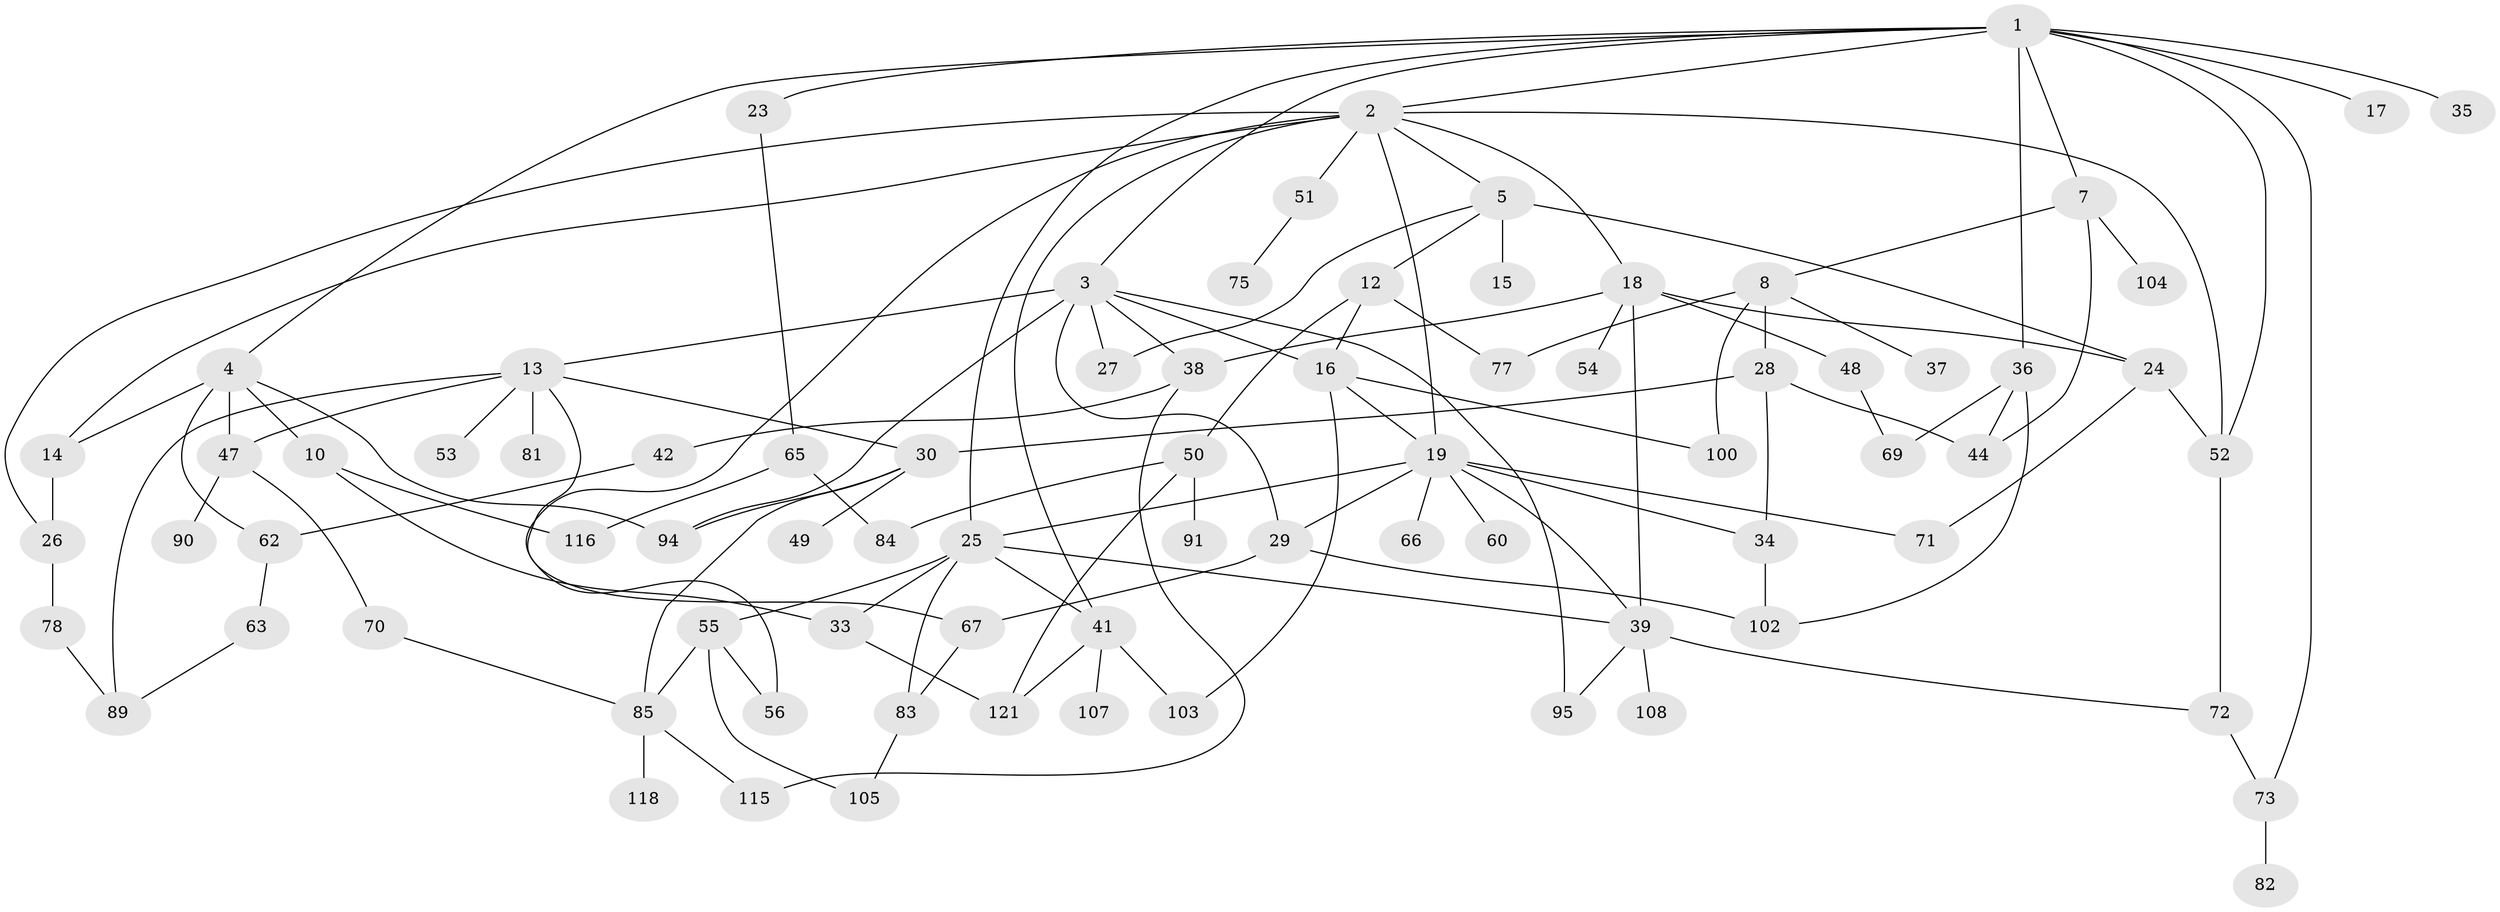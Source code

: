 // original degree distribution, {8: 0.016260162601626018, 6: 0.032520325203252036, 3: 0.21951219512195122, 5: 0.08130081300813008, 7: 0.008130081300813009, 4: 0.11382113821138211, 1: 0.17886178861788618, 2: 0.34959349593495936}
// Generated by graph-tools (version 1.1) at 2025/10/02/27/25 16:10:53]
// undirected, 79 vertices, 124 edges
graph export_dot {
graph [start="1"]
  node [color=gray90,style=filled];
  1 [super="+9"];
  2 [super="+11"];
  3 [super="+6"];
  4 [super="+57"];
  5 [super="+20"];
  7 [super="+40"];
  8;
  10 [super="+114"];
  12;
  13 [super="+21"];
  14 [super="+98"];
  15;
  16 [super="+59"];
  17;
  18 [super="+22"];
  19 [super="+31"];
  23 [super="+97"];
  24 [super="+68"];
  25 [super="+101"];
  26 [super="+32"];
  27;
  28 [super="+86"];
  29 [super="+88"];
  30 [super="+46"];
  33 [super="+43"];
  34 [super="+79"];
  35;
  36 [super="+64"];
  37;
  38 [super="+109"];
  39 [super="+58"];
  41 [super="+45"];
  42;
  44 [super="+74"];
  47 [super="+120"];
  48 [super="+113"];
  49 [super="+76"];
  50 [super="+122"];
  51;
  52 [super="+61"];
  53;
  54;
  55 [super="+106"];
  56;
  60;
  62 [super="+117"];
  63 [super="+119"];
  65 [super="+87"];
  66;
  67;
  69 [super="+99"];
  70 [super="+92"];
  71 [super="+93"];
  72 [super="+80"];
  73 [super="+96"];
  75;
  77 [super="+110"];
  78;
  81;
  82;
  83;
  84;
  85 [super="+111"];
  89 [super="+112"];
  90;
  91;
  94 [super="+123"];
  95;
  100;
  102;
  103;
  104;
  105;
  107;
  108;
  115;
  116;
  118;
  121;
  1 -- 2;
  1 -- 3;
  1 -- 4;
  1 -- 7;
  1 -- 17;
  1 -- 35;
  1 -- 36;
  1 -- 23;
  1 -- 52;
  1 -- 73;
  1 -- 25;
  2 -- 5;
  2 -- 14;
  2 -- 26;
  2 -- 51;
  2 -- 18;
  2 -- 19;
  2 -- 52;
  2 -- 56;
  2 -- 41;
  3 -- 95;
  3 -- 16;
  3 -- 29;
  3 -- 38;
  3 -- 27;
  3 -- 13;
  3 -- 94;
  4 -- 10;
  4 -- 47;
  4 -- 62 [weight=2];
  4 -- 94;
  4 -- 14;
  5 -- 12;
  5 -- 15;
  5 -- 27;
  5 -- 24;
  7 -- 8;
  7 -- 44;
  7 -- 104;
  8 -- 28;
  8 -- 37;
  8 -- 100;
  8 -- 77;
  10 -- 33;
  10 -- 116;
  12 -- 50;
  12 -- 77;
  12 -- 16;
  13 -- 30;
  13 -- 67;
  13 -- 81;
  13 -- 53;
  13 -- 89;
  13 -- 47;
  14 -- 26;
  16 -- 103;
  16 -- 19;
  16 -- 100;
  18 -- 24;
  18 -- 38;
  18 -- 39;
  18 -- 48;
  18 -- 54;
  19 -- 25;
  19 -- 60;
  19 -- 66;
  19 -- 71;
  19 -- 39;
  19 -- 34;
  19 -- 29;
  23 -- 65;
  24 -- 52;
  24 -- 71;
  25 -- 55;
  25 -- 33;
  25 -- 41;
  25 -- 83;
  25 -- 39;
  26 -- 78;
  28 -- 34;
  28 -- 30;
  28 -- 44;
  29 -- 67;
  29 -- 102;
  30 -- 49;
  30 -- 85;
  30 -- 94;
  33 -- 121;
  34 -- 102;
  36 -- 102;
  36 -- 69 [weight=2];
  36 -- 44;
  38 -- 42;
  38 -- 115;
  39 -- 72;
  39 -- 108;
  39 -- 95;
  41 -- 121;
  41 -- 103;
  41 -- 107;
  42 -- 62;
  47 -- 70;
  47 -- 90;
  48 -- 69;
  50 -- 84 [weight=2];
  50 -- 91;
  50 -- 121;
  51 -- 75;
  52 -- 72;
  55 -- 56;
  55 -- 85;
  55 -- 105;
  62 -- 63;
  63 -- 89;
  65 -- 116;
  65 -- 84;
  67 -- 83;
  70 -- 85;
  72 -- 73;
  73 -- 82;
  78 -- 89;
  83 -- 105;
  85 -- 115;
  85 -- 118;
}
